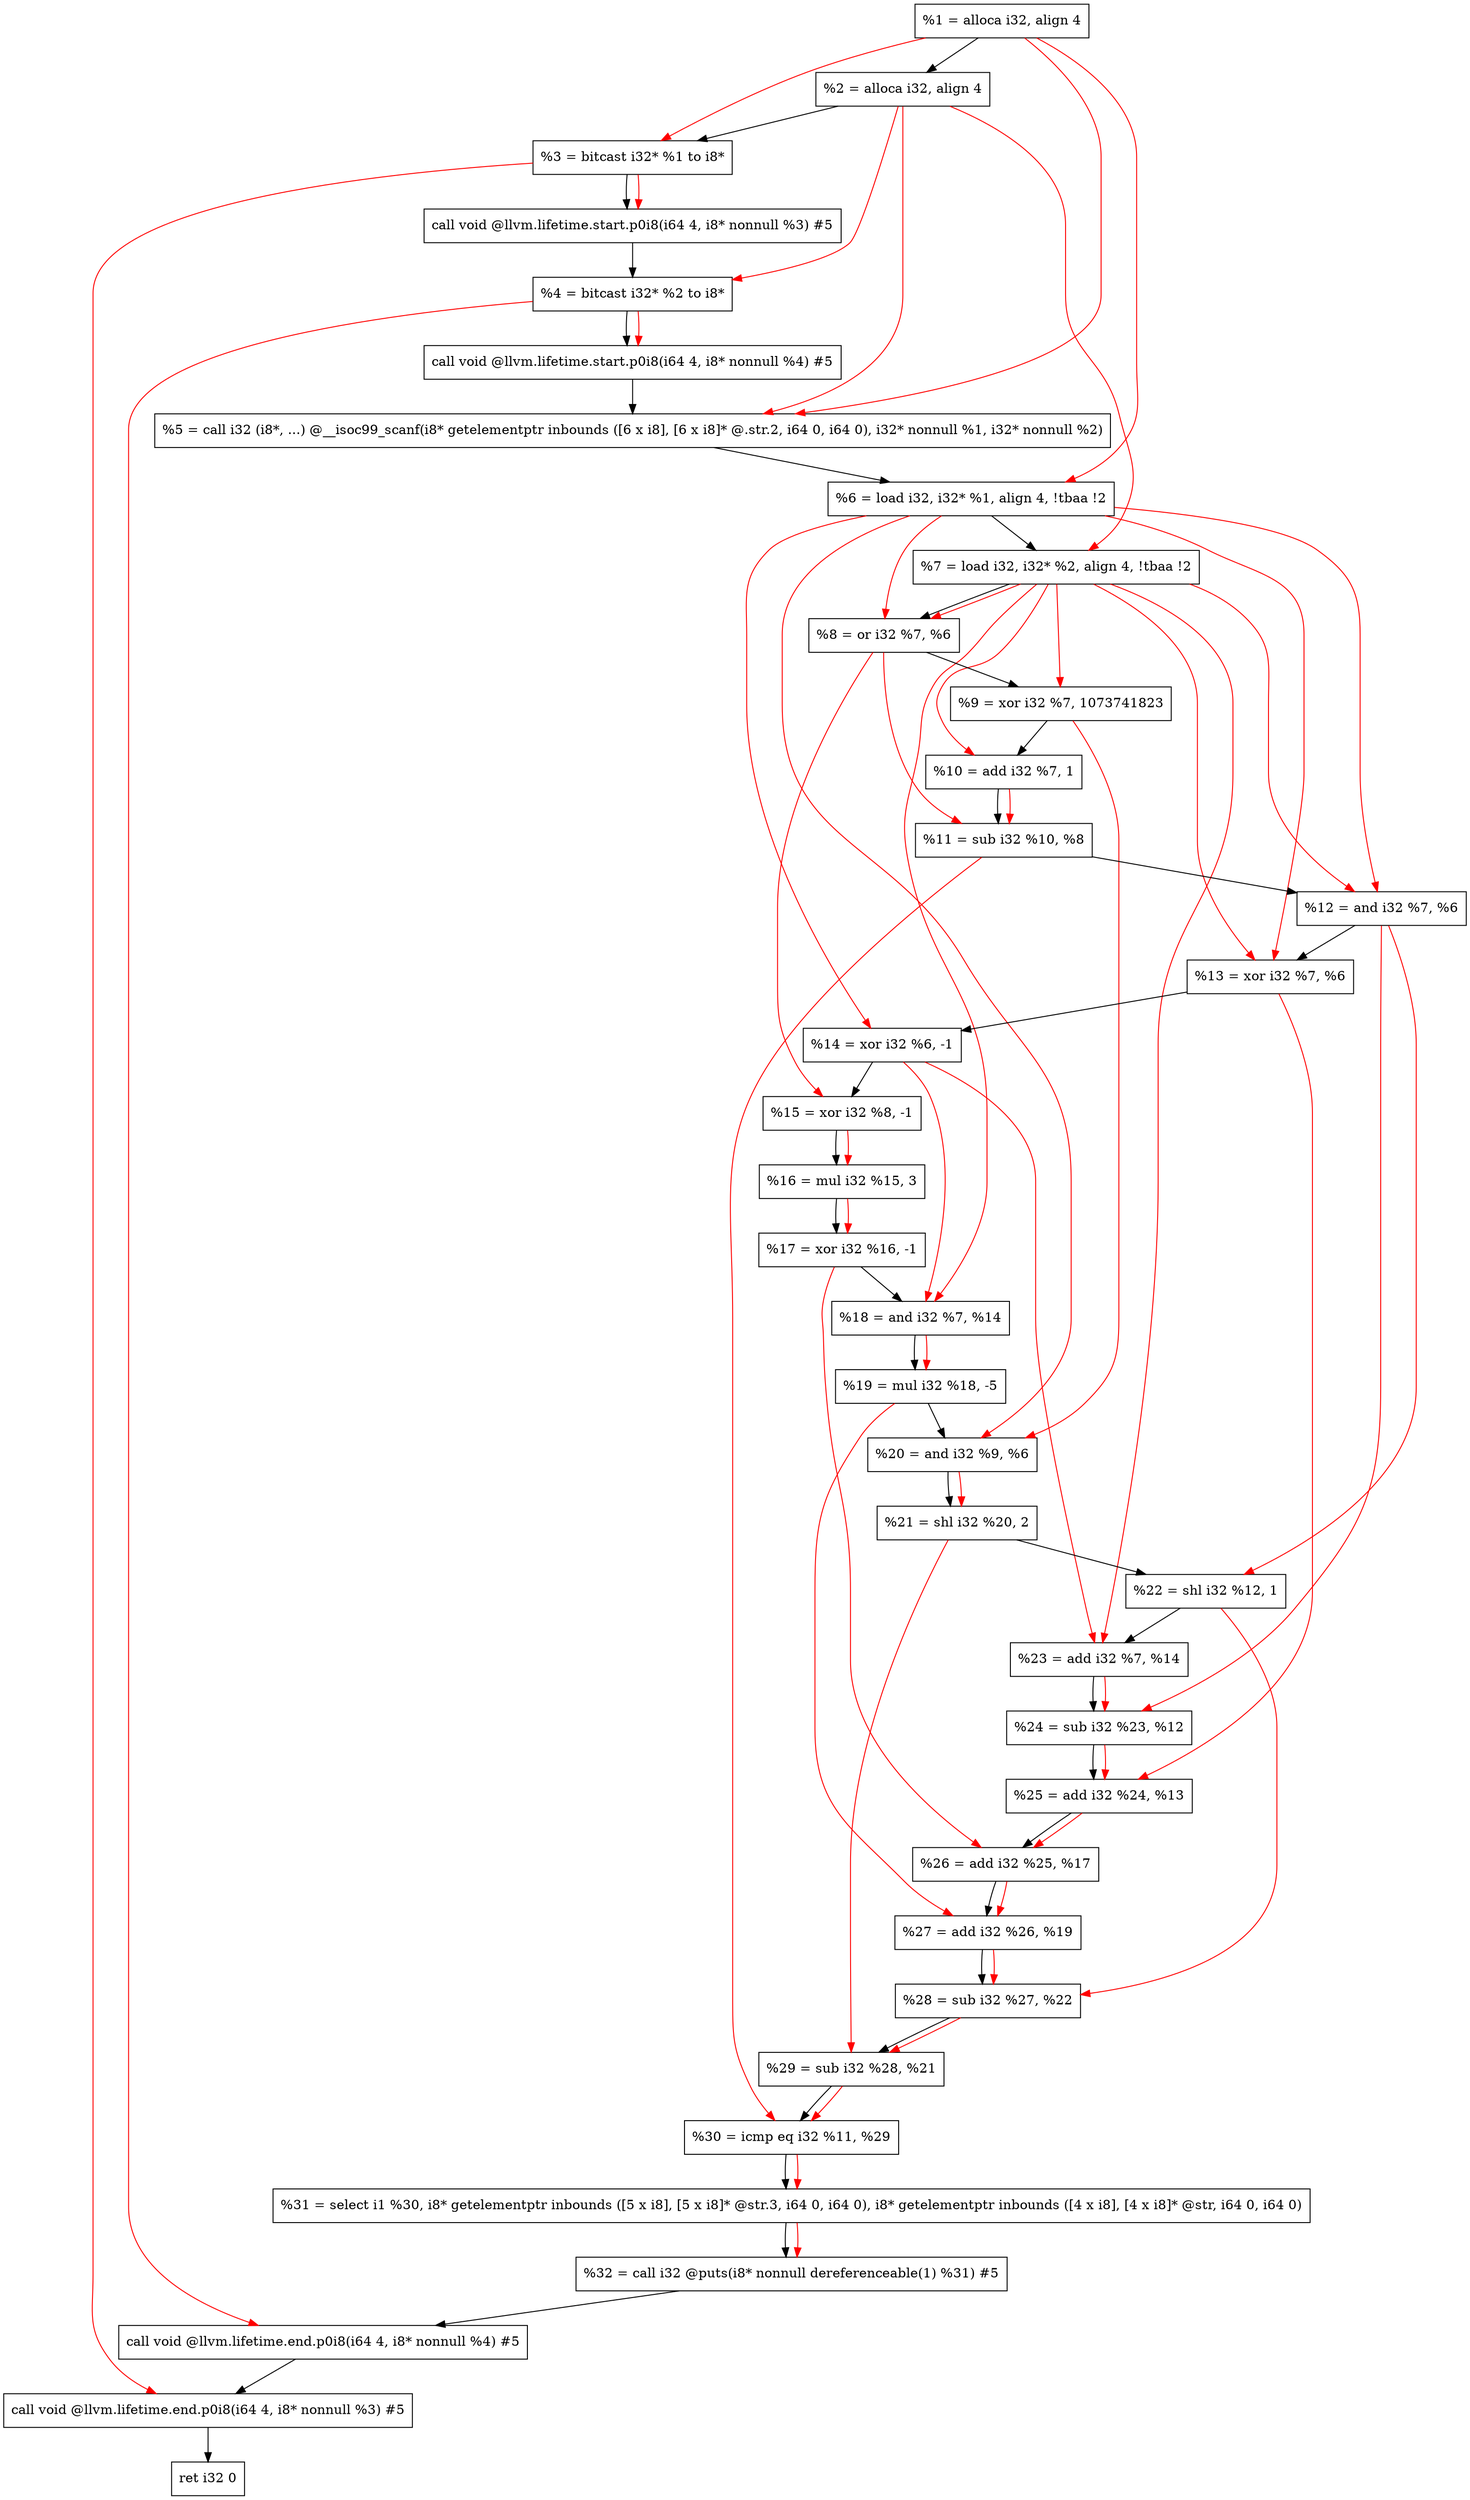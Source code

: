 digraph "DFG for'main' function" {
	Node0x2382cc8[shape=record, label="  %1 = alloca i32, align 4"];
	Node0x2382d48[shape=record, label="  %2 = alloca i32, align 4"];
	Node0x2382dd8[shape=record, label="  %3 = bitcast i32* %1 to i8*"];
	Node0x2383238[shape=record, label="  call void @llvm.lifetime.start.p0i8(i64 4, i8* nonnull %3) #5"];
	Node0x2383318[shape=record, label="  %4 = bitcast i32* %2 to i8*"];
	Node0x2383438[shape=record, label="  call void @llvm.lifetime.start.p0i8(i64 4, i8* nonnull %4) #5"];
	Node0x2383670[shape=record, label="  %5 = call i32 (i8*, ...) @__isoc99_scanf(i8* getelementptr inbounds ([6 x i8], [6 x i8]* @.str.2, i64 0, i64 0), i32* nonnull %1, i32* nonnull %2)"];
	Node0x2383728[shape=record, label="  %6 = load i32, i32* %1, align 4, !tbaa !2"];
	Node0x2384698[shape=record, label="  %7 = load i32, i32* %2, align 4, !tbaa !2"];
	Node0x2384d20[shape=record, label="  %8 = or i32 %7, %6"];
	Node0x2384d90[shape=record, label="  %9 = xor i32 %7, 1073741823"];
	Node0x2384e00[shape=record, label="  %10 = add i32 %7, 1"];
	Node0x2384e70[shape=record, label="  %11 = sub i32 %10, %8"];
	Node0x2384ee0[shape=record, label="  %12 = and i32 %7, %6"];
	Node0x2384f50[shape=record, label="  %13 = xor i32 %7, %6"];
	Node0x2384fc0[shape=record, label="  %14 = xor i32 %6, -1"];
	Node0x2385030[shape=record, label="  %15 = xor i32 %8, -1"];
	Node0x23850a0[shape=record, label="  %16 = mul i32 %15, 3"];
	Node0x2385110[shape=record, label="  %17 = xor i32 %16, -1"];
	Node0x2385180[shape=record, label="  %18 = and i32 %7, %14"];
	Node0x23851f0[shape=record, label="  %19 = mul i32 %18, -5"];
	Node0x2385260[shape=record, label="  %20 = and i32 %9, %6"];
	Node0x23852d0[shape=record, label="  %21 = shl i32 %20, 2"];
	Node0x2385340[shape=record, label="  %22 = shl i32 %12, 1"];
	Node0x23853b0[shape=record, label="  %23 = add i32 %7, %14"];
	Node0x2385420[shape=record, label="  %24 = sub i32 %23, %12"];
	Node0x2385490[shape=record, label="  %25 = add i32 %24, %13"];
	Node0x2385500[shape=record, label="  %26 = add i32 %25, %17"];
	Node0x2385570[shape=record, label="  %27 = add i32 %26, %19"];
	Node0x23855e0[shape=record, label="  %28 = sub i32 %27, %22"];
	Node0x2385650[shape=record, label="  %29 = sub i32 %28, %21"];
	Node0x23856c0[shape=record, label="  %30 = icmp eq i32 %11, %29"];
	Node0x23239d8[shape=record, label="  %31 = select i1 %30, i8* getelementptr inbounds ([5 x i8], [5 x i8]* @str.3, i64 0, i64 0), i8* getelementptr inbounds ([4 x i8], [4 x i8]* @str, i64 0, i64 0)"];
	Node0x2385750[shape=record, label="  %32 = call i32 @puts(i8* nonnull dereferenceable(1) %31) #5"];
	Node0x2385bb8[shape=record, label="  call void @llvm.lifetime.end.p0i8(i64 4, i8* nonnull %4) #5"];
	Node0x2385d18[shape=record, label="  call void @llvm.lifetime.end.p0i8(i64 4, i8* nonnull %3) #5"];
	Node0x2385dd8[shape=record, label="  ret i32 0"];
	Node0x2382cc8 -> Node0x2382d48;
	Node0x2382d48 -> Node0x2382dd8;
	Node0x2382dd8 -> Node0x2383238;
	Node0x2383238 -> Node0x2383318;
	Node0x2383318 -> Node0x2383438;
	Node0x2383438 -> Node0x2383670;
	Node0x2383670 -> Node0x2383728;
	Node0x2383728 -> Node0x2384698;
	Node0x2384698 -> Node0x2384d20;
	Node0x2384d20 -> Node0x2384d90;
	Node0x2384d90 -> Node0x2384e00;
	Node0x2384e00 -> Node0x2384e70;
	Node0x2384e70 -> Node0x2384ee0;
	Node0x2384ee0 -> Node0x2384f50;
	Node0x2384f50 -> Node0x2384fc0;
	Node0x2384fc0 -> Node0x2385030;
	Node0x2385030 -> Node0x23850a0;
	Node0x23850a0 -> Node0x2385110;
	Node0x2385110 -> Node0x2385180;
	Node0x2385180 -> Node0x23851f0;
	Node0x23851f0 -> Node0x2385260;
	Node0x2385260 -> Node0x23852d0;
	Node0x23852d0 -> Node0x2385340;
	Node0x2385340 -> Node0x23853b0;
	Node0x23853b0 -> Node0x2385420;
	Node0x2385420 -> Node0x2385490;
	Node0x2385490 -> Node0x2385500;
	Node0x2385500 -> Node0x2385570;
	Node0x2385570 -> Node0x23855e0;
	Node0x23855e0 -> Node0x2385650;
	Node0x2385650 -> Node0x23856c0;
	Node0x23856c0 -> Node0x23239d8;
	Node0x23239d8 -> Node0x2385750;
	Node0x2385750 -> Node0x2385bb8;
	Node0x2385bb8 -> Node0x2385d18;
	Node0x2385d18 -> Node0x2385dd8;
edge [color=red]
	Node0x2382cc8 -> Node0x2382dd8;
	Node0x2382dd8 -> Node0x2383238;
	Node0x2382d48 -> Node0x2383318;
	Node0x2383318 -> Node0x2383438;
	Node0x2382cc8 -> Node0x2383670;
	Node0x2382d48 -> Node0x2383670;
	Node0x2382cc8 -> Node0x2383728;
	Node0x2382d48 -> Node0x2384698;
	Node0x2384698 -> Node0x2384d20;
	Node0x2383728 -> Node0x2384d20;
	Node0x2384698 -> Node0x2384d90;
	Node0x2384698 -> Node0x2384e00;
	Node0x2384e00 -> Node0x2384e70;
	Node0x2384d20 -> Node0x2384e70;
	Node0x2384698 -> Node0x2384ee0;
	Node0x2383728 -> Node0x2384ee0;
	Node0x2384698 -> Node0x2384f50;
	Node0x2383728 -> Node0x2384f50;
	Node0x2383728 -> Node0x2384fc0;
	Node0x2384d20 -> Node0x2385030;
	Node0x2385030 -> Node0x23850a0;
	Node0x23850a0 -> Node0x2385110;
	Node0x2384698 -> Node0x2385180;
	Node0x2384fc0 -> Node0x2385180;
	Node0x2385180 -> Node0x23851f0;
	Node0x2384d90 -> Node0x2385260;
	Node0x2383728 -> Node0x2385260;
	Node0x2385260 -> Node0x23852d0;
	Node0x2384ee0 -> Node0x2385340;
	Node0x2384698 -> Node0x23853b0;
	Node0x2384fc0 -> Node0x23853b0;
	Node0x23853b0 -> Node0x2385420;
	Node0x2384ee0 -> Node0x2385420;
	Node0x2385420 -> Node0x2385490;
	Node0x2384f50 -> Node0x2385490;
	Node0x2385490 -> Node0x2385500;
	Node0x2385110 -> Node0x2385500;
	Node0x2385500 -> Node0x2385570;
	Node0x23851f0 -> Node0x2385570;
	Node0x2385570 -> Node0x23855e0;
	Node0x2385340 -> Node0x23855e0;
	Node0x23855e0 -> Node0x2385650;
	Node0x23852d0 -> Node0x2385650;
	Node0x2384e70 -> Node0x23856c0;
	Node0x2385650 -> Node0x23856c0;
	Node0x23856c0 -> Node0x23239d8;
	Node0x23239d8 -> Node0x2385750;
	Node0x2383318 -> Node0x2385bb8;
	Node0x2382dd8 -> Node0x2385d18;
}
